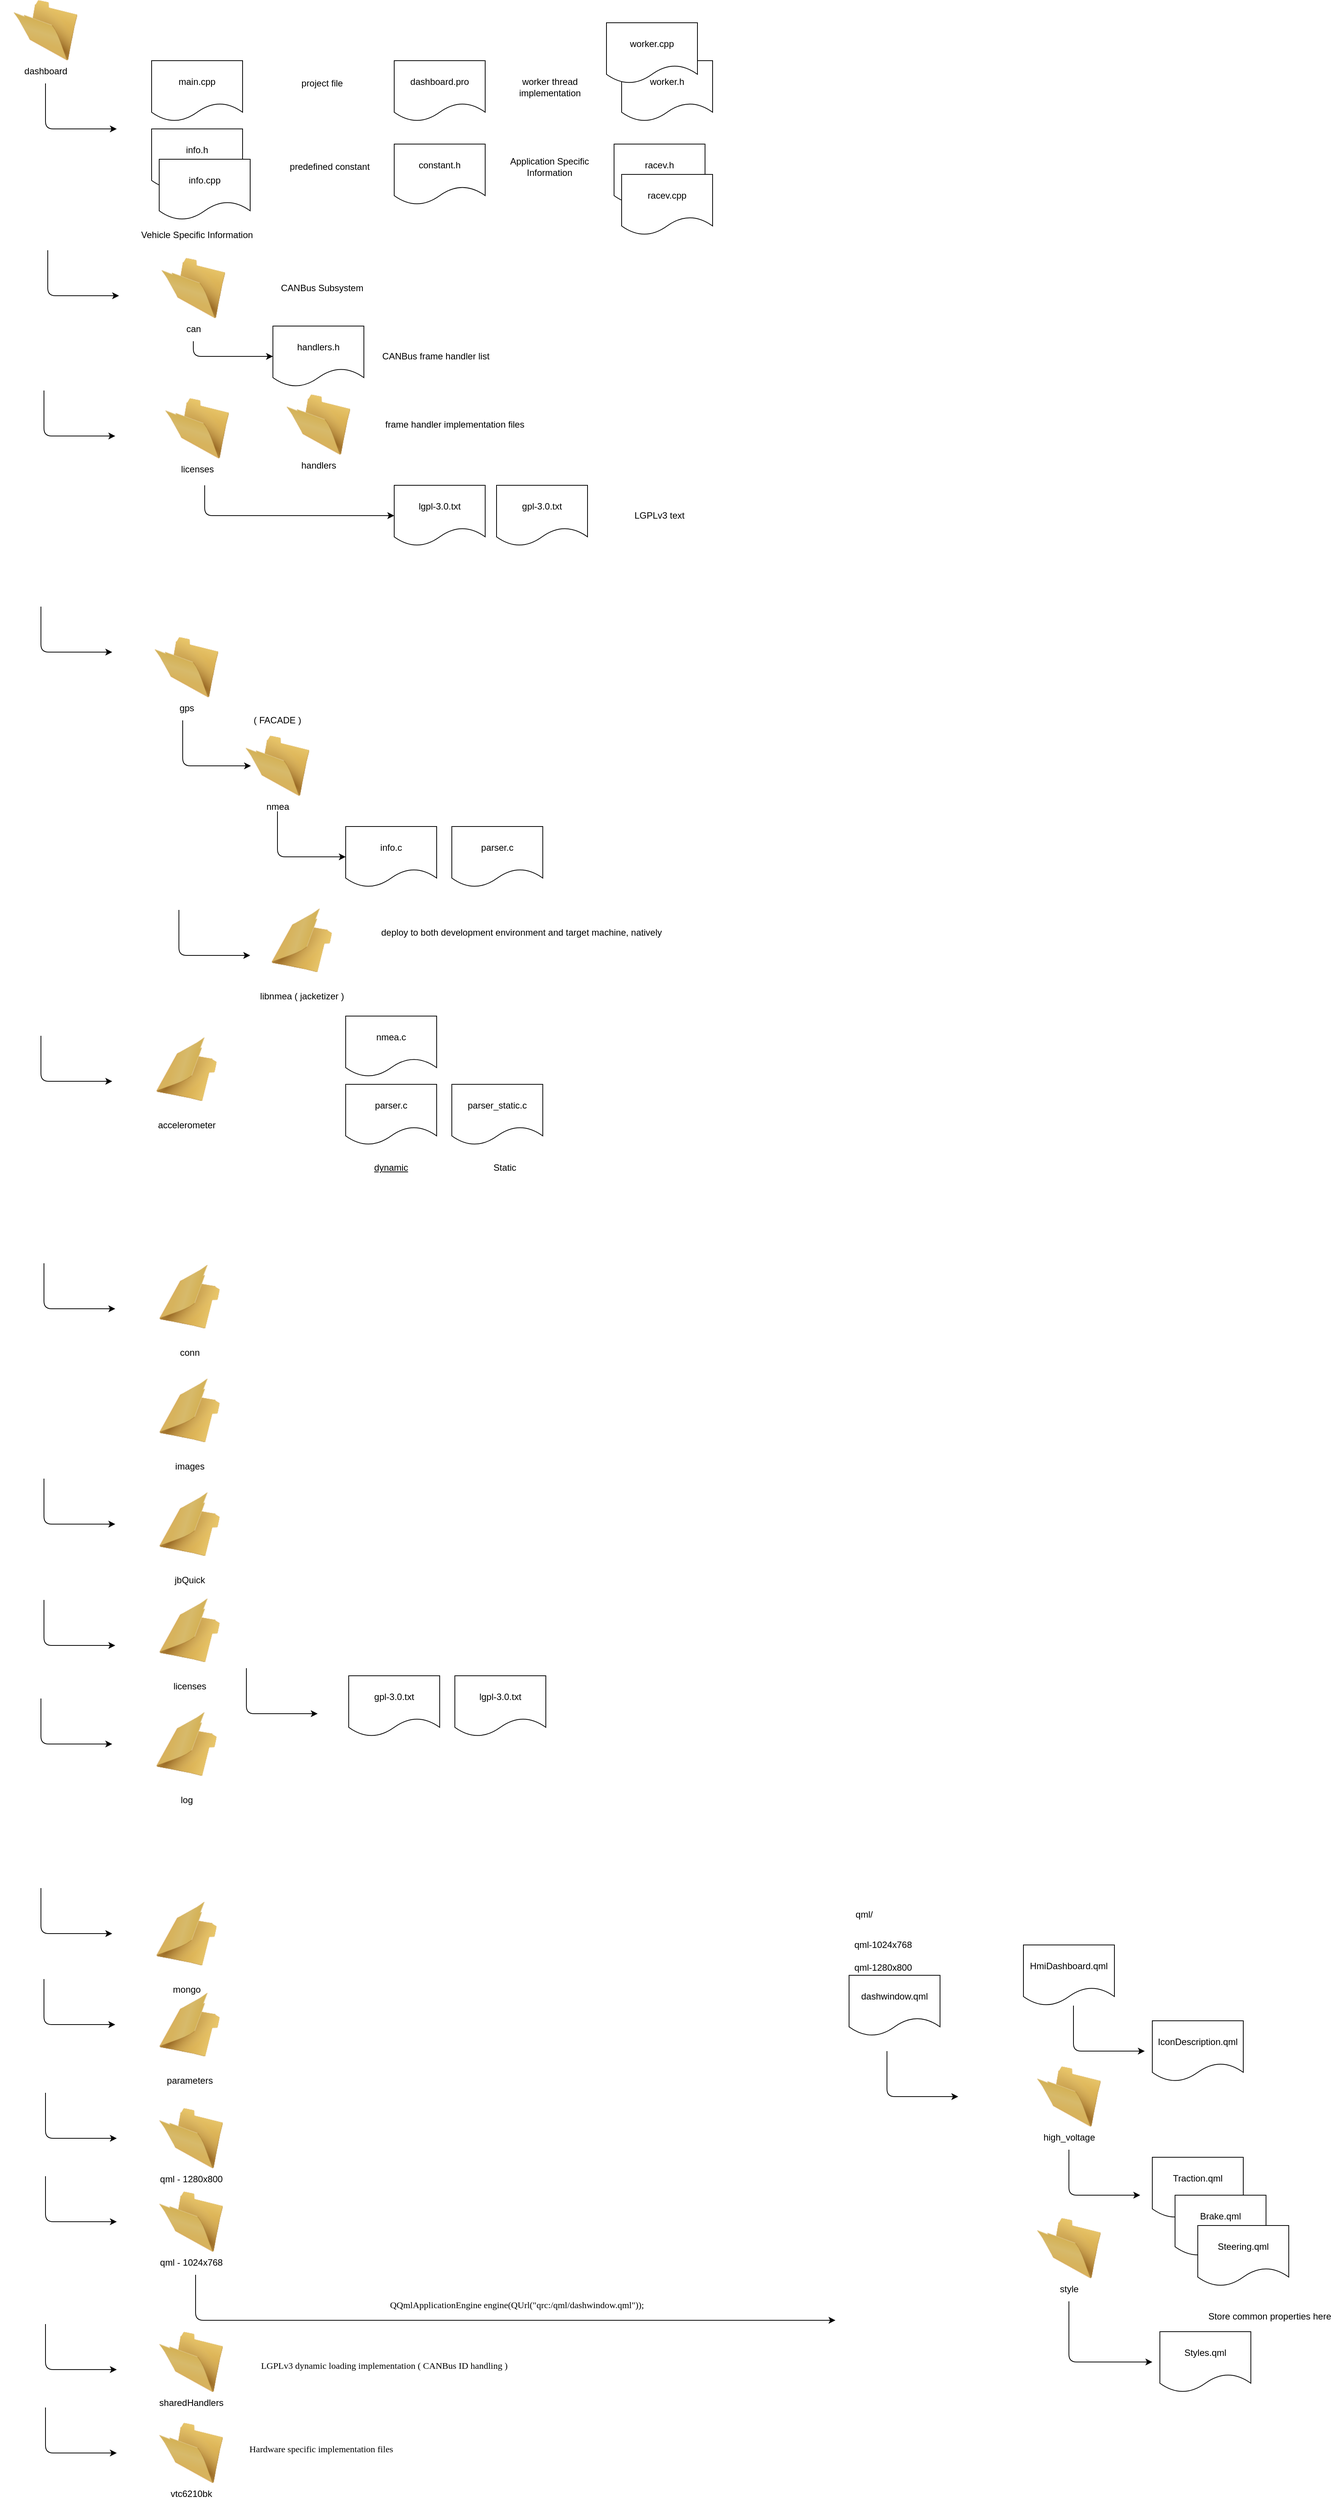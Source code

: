<mxfile version="12.6.6" type="device"><diagram id="2Qo9hM3pa70s_b7-4JUV" name="QML file system"><mxGraphModel dx="2710" dy="1552" grid="1" gridSize="10" guides="1" tooltips="1" connect="1" arrows="1" fold="1" page="1" pageScale="1" pageWidth="1100" pageHeight="850" math="0" shadow="0"><root><mxCell id="0"/><mxCell id="1" parent="0"/><mxCell id="9qoUkN8CMS0uLfwY_qy0-1" value="constant.h" style="shape=document;whiteSpace=wrap;html=1;boundedLbl=1;" parent="1" vertex="1"><mxGeometry x="600" y="270" width="120" height="80" as="geometry"/></mxCell><mxCell id="vB-hh6XUyiRu4YqP2iAy-1" value="IconDescription.qml" style="shape=document;whiteSpace=wrap;html=1;boundedLbl=1;" parent="1" vertex="1"><mxGeometry x="1600" y="2745" width="120" height="80" as="geometry"/></mxCell><mxCell id="vB-hh6XUyiRu4YqP2iAy-2" value="HmiDashboard.qml" style="shape=document;whiteSpace=wrap;html=1;boundedLbl=1;" parent="1" vertex="1"><mxGeometry x="1430" y="2645" width="120" height="80" as="geometry"/></mxCell><mxCell id="vB-hh6XUyiRu4YqP2iAy-4" value="" style="edgeStyle=segmentEdgeStyle;endArrow=classic;html=1;" parent="1" source="vB-hh6XUyiRu4YqP2iAy-2" edge="1"><mxGeometry width="50" height="50" relative="1" as="geometry"><mxPoint x="1456" y="2795" as="sourcePoint"/><mxPoint x="1590" y="2785" as="targetPoint"/><Array as="points"><mxPoint x="1496" y="2785"/></Array></mxGeometry></mxCell><mxCell id="vB-hh6XUyiRu4YqP2iAy-5" value="dashwindow.qml" style="shape=document;whiteSpace=wrap;html=1;boundedLbl=1;" parent="1" vertex="1"><mxGeometry x="1200" y="2685" width="120" height="80" as="geometry"/></mxCell><mxCell id="vB-hh6XUyiRu4YqP2iAy-6" value="" style="edgeStyle=segmentEdgeStyle;endArrow=classic;html=1;" parent="1" edge="1"><mxGeometry width="50" height="50" relative="1" as="geometry"><mxPoint x="1250" y="2785" as="sourcePoint"/><mxPoint x="1344" y="2845" as="targetPoint"/><Array as="points"><mxPoint x="1250" y="2845"/></Array></mxGeometry></mxCell><mxCell id="vB-hh6XUyiRu4YqP2iAy-7" value="main.cpp" style="shape=document;whiteSpace=wrap;html=1;boundedLbl=1;" parent="1" vertex="1"><mxGeometry x="280" y="160" width="120" height="80" as="geometry"/></mxCell><mxCell id="vB-hh6XUyiRu4YqP2iAy-10" value="QQmlApplicationEngine engine(QUrl(&quot;qrc:/qml/dashwindow.qml&quot;));" style="text;html=1;strokeColor=none;fillColor=none;align=center;verticalAlign=middle;whiteSpace=wrap;rounded=0;fontSize=12;fontFamily=Verdana;" parent="1" vertex="1"><mxGeometry x="562" y="3110" width="400" height="20" as="geometry"/></mxCell><mxCell id="LaYg-L5aziiflZVmlGvy-2" value="high_voltage" style="image;html=1;labelBackgroundColor=#ffffff;image=img/lib/clip_art/general/Empty_Folder_128x128.png" parent="1" vertex="1"><mxGeometry x="1430" y="2805" width="120" height="80" as="geometry"/></mxCell><mxCell id="LaYg-L5aziiflZVmlGvy-4" value="Traction.qml" style="shape=document;whiteSpace=wrap;html=1;boundedLbl=1;" parent="1" vertex="1"><mxGeometry x="1600" y="2925" width="120" height="80" as="geometry"/></mxCell><mxCell id="LaYg-L5aziiflZVmlGvy-3" value="Brake.qml" style="shape=document;whiteSpace=wrap;html=1;boundedLbl=1;" parent="1" vertex="1"><mxGeometry x="1630" y="2975" width="120" height="80" as="geometry"/></mxCell><mxCell id="LaYg-L5aziiflZVmlGvy-5" value="Steering.qml" style="shape=document;whiteSpace=wrap;html=1;boundedLbl=1;" parent="1" vertex="1"><mxGeometry x="1660" y="3015" width="120" height="80" as="geometry"/></mxCell><mxCell id="LaYg-L5aziiflZVmlGvy-6" value="" style="edgeStyle=segmentEdgeStyle;endArrow=classic;html=1;" parent="1" edge="1"><mxGeometry width="50" height="50" relative="1" as="geometry"><mxPoint x="1490" y="2915" as="sourcePoint"/><mxPoint x="1584" y="2975" as="targetPoint"/><Array as="points"><mxPoint x="1490" y="2975"/></Array></mxGeometry></mxCell><mxCell id="_x3owak8VGACvOtyZ6JW-2" value="dashboard" style="image;html=1;labelBackgroundColor=#ffffff;image=img/lib/clip_art/general/Empty_Folder_128x128.png" parent="1" vertex="1"><mxGeometry x="80" y="80" width="120" height="80" as="geometry"/></mxCell><mxCell id="_x3owak8VGACvOtyZ6JW-3" value="" style="edgeStyle=segmentEdgeStyle;endArrow=classic;html=1;" parent="1" edge="1" target="oFqsk27iHXoLLRRg6SYa-14"><mxGeometry width="50" height="50" relative="1" as="geometry"><mxPoint x="335" y="530" as="sourcePoint"/><mxPoint x="429" y="590" as="targetPoint"/><Array as="points"><mxPoint x="335" y="550"/></Array></mxGeometry></mxCell><mxCell id="lI11zKO_pm6Z0MIvoD2X-1" value="info.h" style="shape=document;whiteSpace=wrap;html=1;boundedLbl=1;" parent="1" vertex="1"><mxGeometry x="280" y="250" width="120" height="80" as="geometry"/></mxCell><mxCell id="lI11zKO_pm6Z0MIvoD2X-3" value="Vehicle Specific Information" style="text;html=1;strokeColor=none;fillColor=none;align=center;verticalAlign=middle;whiteSpace=wrap;rounded=0;" parent="1" vertex="1"><mxGeometry x="265" y="380" width="150" height="20" as="geometry"/></mxCell><mxCell id="oFqsk27iHXoLLRRg6SYa-1" value="can" style="image;html=1;labelBackgroundColor=#ffffff;image=img/lib/clip_art/general/Empty_Folder_128x128.png" parent="1" vertex="1"><mxGeometry x="275" y="420" width="120" height="80" as="geometry"/></mxCell><mxCell id="oFqsk27iHXoLLRRg6SYa-4" value="handlers" style="image;html=1;labelBackgroundColor=#ffffff;image=img/lib/clip_art/general/Empty_Folder_128x128.png" parent="1" vertex="1"><mxGeometry x="440" y="600" width="120" height="80" as="geometry"/></mxCell><mxCell id="oFqsk27iHXoLLRRg6SYa-13" value="" style="edgeStyle=segmentEdgeStyle;endArrow=classic;html=1;" parent="1" edge="1"><mxGeometry width="50" height="50" relative="1" as="geometry"><mxPoint x="140" y="190" as="sourcePoint"/><mxPoint x="234" y="250" as="targetPoint"/><Array as="points"><mxPoint x="140" y="250"/></Array></mxGeometry></mxCell><mxCell id="oFqsk27iHXoLLRRg6SYa-14" value="handlers.h" style="shape=document;whiteSpace=wrap;html=1;boundedLbl=1;" parent="1" vertex="1"><mxGeometry x="440" y="510" width="120" height="80" as="geometry"/></mxCell><mxCell id="6erqHoim1DSl8u5ZZoCn-1" value="dashboard.pro" style="shape=document;whiteSpace=wrap;html=1;boundedLbl=1;" parent="1" vertex="1"><mxGeometry x="600" y="160" width="120" height="80" as="geometry"/></mxCell><mxCell id="6erqHoim1DSl8u5ZZoCn-2" value="project file" style="text;html=1;strokeColor=none;fillColor=none;align=center;verticalAlign=middle;whiteSpace=wrap;rounded=0;" parent="1" vertex="1"><mxGeometry x="430" y="180" width="150" height="20" as="geometry"/></mxCell><mxCell id="9qoUkN8CMS0uLfwY_qy0-2" value="predefined constant" style="text;html=1;strokeColor=none;fillColor=none;align=center;verticalAlign=middle;whiteSpace=wrap;rounded=0;" parent="1" vertex="1"><mxGeometry x="440" y="290" width="150" height="20" as="geometry"/></mxCell><mxCell id="HpG3TrNWLhN1KbSkms8H-1" value="licenses" style="image;html=1;labelBackgroundColor=#ffffff;image=img/lib/clip_art/general/Empty_Folder_128x128.png" parent="1" vertex="1"><mxGeometry x="280" y="605" width="120" height="80" as="geometry"/></mxCell><mxCell id="HpG3TrNWLhN1KbSkms8H-2" value="" style="edgeStyle=segmentEdgeStyle;endArrow=classic;html=1;" parent="1" edge="1" target="HpG3TrNWLhN1KbSkms8H-3"><mxGeometry width="50" height="50" relative="1" as="geometry"><mxPoint x="350" y="720" as="sourcePoint"/><mxPoint x="444" y="830" as="targetPoint"/><Array as="points"><mxPoint x="350" y="760"/></Array></mxGeometry></mxCell><mxCell id="HpG3TrNWLhN1KbSkms8H-3" value="lgpl-3.0.txt" style="shape=document;whiteSpace=wrap;html=1;boundedLbl=1;" parent="1" vertex="1"><mxGeometry x="600" y="720" width="120" height="80" as="geometry"/></mxCell><mxCell id="TcL49rmx5gC7BxAu-ONK-3" value="gpl-3.0.txt" style="shape=document;whiteSpace=wrap;html=1;boundedLbl=1;" parent="1" vertex="1"><mxGeometry x="735" y="720" width="120" height="80" as="geometry"/></mxCell><mxCell id="50LML0vSwgi9i74bzLHz-1" value="nmea" style="image;html=1;labelBackgroundColor=#ffffff;image=img/lib/clip_art/general/Empty_Folder_128x128.png" parent="1" vertex="1"><mxGeometry x="386" y="1050" width="120" height="80" as="geometry"/></mxCell><mxCell id="50LML0vSwgi9i74bzLHz-2" value="" style="edgeStyle=segmentEdgeStyle;endArrow=classic;html=1;" parent="1" target="50LML0vSwgi9i74bzLHz-3" edge="1"><mxGeometry width="50" height="50" relative="1" as="geometry"><mxPoint x="446" y="1150" as="sourcePoint"/><mxPoint x="540" y="1210" as="targetPoint"/><Array as="points"><mxPoint x="446" y="1210"/></Array></mxGeometry></mxCell><mxCell id="50LML0vSwgi9i74bzLHz-3" value="info.c" style="shape=document;whiteSpace=wrap;html=1;boundedLbl=1;" parent="1" vertex="1"><mxGeometry x="536" y="1170" width="120" height="80" as="geometry"/></mxCell><mxCell id="50LML0vSwgi9i74bzLHz-4" value="parser.c" style="shape=document;whiteSpace=wrap;html=1;boundedLbl=1;" parent="1" vertex="1"><mxGeometry x="676" y="1170" width="120" height="80" as="geometry"/></mxCell><mxCell id="50LML0vSwgi9i74bzLHz-5" value="gps" style="image;html=1;labelBackgroundColor=#ffffff;image=img/lib/clip_art/general/Empty_Folder_128x128.png" parent="1" vertex="1"><mxGeometry x="266" y="920" width="120" height="80" as="geometry"/></mxCell><mxCell id="50LML0vSwgi9i74bzLHz-6" value="" style="edgeStyle=segmentEdgeStyle;endArrow=classic;html=1;" parent="1" edge="1"><mxGeometry width="50" height="50" relative="1" as="geometry"><mxPoint x="321" y="1030" as="sourcePoint"/><mxPoint x="411" y="1090" as="targetPoint"/><Array as="points"><mxPoint x="321" y="1090"/></Array></mxGeometry></mxCell><mxCell id="y8wWQcWGjU4n50ELrJkI-1" value="style" style="image;html=1;labelBackgroundColor=#ffffff;image=img/lib/clip_art/general/Empty_Folder_128x128.png" parent="1" vertex="1"><mxGeometry x="1430" y="3005" width="120" height="80" as="geometry"/></mxCell><mxCell id="y8wWQcWGjU4n50ELrJkI-3" value="" style="edgeStyle=segmentEdgeStyle;endArrow=classic;html=1;" parent="1" edge="1"><mxGeometry width="50" height="50" relative="1" as="geometry"><mxPoint x="1490" y="3115" as="sourcePoint"/><mxPoint x="1600" y="3195" as="targetPoint"/><Array as="points"><mxPoint x="1490" y="3195"/></Array></mxGeometry></mxCell><mxCell id="y8wWQcWGjU4n50ELrJkI-11" value="Styles.qml" style="shape=document;whiteSpace=wrap;html=1;boundedLbl=1;" parent="1" vertex="1"><mxGeometry x="1610" y="3155" width="120" height="80" as="geometry"/></mxCell><mxCell id="y8wWQcWGjU4n50ELrJkI-12" value="Store common properties here" style="text;html=1;strokeColor=none;fillColor=none;align=center;verticalAlign=middle;whiteSpace=wrap;rounded=0;" parent="1" vertex="1"><mxGeometry x="1670" y="3125" width="170" height="20" as="geometry"/></mxCell><mxCell id="a1vsHlSSG4PQJWXMHGbC-1" value="qml/" style="text;html=1;strokeColor=none;fillColor=none;align=center;verticalAlign=middle;whiteSpace=wrap;rounded=0;" parent="1" vertex="1"><mxGeometry x="1200" y="2595" width="40" height="20" as="geometry"/></mxCell><mxCell id="a1vsHlSSG4PQJWXMHGbC-2" value="qml-1024x768" style="text;html=1;strokeColor=none;fillColor=none;align=center;verticalAlign=middle;whiteSpace=wrap;rounded=0;" parent="1" vertex="1"><mxGeometry x="1200" y="2635" width="90" height="20" as="geometry"/></mxCell><mxCell id="a1vsHlSSG4PQJWXMHGbC-3" value="qml-1280x800" style="text;html=1;strokeColor=none;fillColor=none;align=center;verticalAlign=middle;whiteSpace=wrap;rounded=0;" parent="1" vertex="1"><mxGeometry x="1200" y="2665" width="90" height="20" as="geometry"/></mxCell><mxCell id="7vNAW-tB0ng0bXfhOz-B-1" value="libnmea ( jacketizer )" style="image;html=1;labelBackgroundColor=#ffffff;image=img/lib/clip_art/general/Empty_Folder_128x128.png;direction=south;" parent="1" vertex="1"><mxGeometry x="438" y="1260" width="80" height="120" as="geometry"/></mxCell><mxCell id="7vNAW-tB0ng0bXfhOz-B-4" value="( FACADE )" style="text;html=1;strokeColor=none;fillColor=none;align=center;verticalAlign=middle;whiteSpace=wrap;rounded=0;" parent="1" vertex="1"><mxGeometry x="401" y="1020" width="90" height="20" as="geometry"/></mxCell><mxCell id="7vNAW-tB0ng0bXfhOz-B-5" value="nmea.c" style="shape=document;whiteSpace=wrap;html=1;boundedLbl=1;" parent="1" vertex="1"><mxGeometry x="536" y="1420" width="120" height="80" as="geometry"/></mxCell><mxCell id="7vNAW-tB0ng0bXfhOz-B-6" value="parser.c" style="shape=document;whiteSpace=wrap;html=1;boundedLbl=1;" parent="1" vertex="1"><mxGeometry x="536" y="1510" width="120" height="80" as="geometry"/></mxCell><mxCell id="7vNAW-tB0ng0bXfhOz-B-7" value="parser_static.c" style="shape=document;whiteSpace=wrap;html=1;boundedLbl=1;" parent="1" vertex="1"><mxGeometry x="676" y="1510" width="120" height="80" as="geometry"/></mxCell><mxCell id="7vNAW-tB0ng0bXfhOz-B-8" value="dynamic" style="text;html=1;strokeColor=none;fillColor=none;align=center;verticalAlign=middle;whiteSpace=wrap;rounded=0;fontStyle=4" parent="1" vertex="1"><mxGeometry x="576" y="1610" width="40" height="20" as="geometry"/></mxCell><mxCell id="7vNAW-tB0ng0bXfhOz-B-9" value="Static" style="text;html=1;strokeColor=none;fillColor=none;align=center;verticalAlign=middle;whiteSpace=wrap;rounded=0;" parent="1" vertex="1"><mxGeometry x="726" y="1610" width="40" height="20" as="geometry"/></mxCell><mxCell id="7vNAW-tB0ng0bXfhOz-B-13" value="deploy to both development environment and target machine, natively" style="text;html=1;strokeColor=none;fillColor=none;align=center;verticalAlign=middle;whiteSpace=wrap;rounded=0;" parent="1" vertex="1"><mxGeometry x="573" y="1300" width="390" height="20" as="geometry"/></mxCell><mxCell id="bPckU_UB4h-ShNhqP0l3-1" value="accelerometer" style="image;html=1;labelBackgroundColor=#ffffff;image=img/lib/clip_art/general/Empty_Folder_128x128.png;direction=south;" vertex="1" parent="1"><mxGeometry x="286" y="1430" width="80" height="120" as="geometry"/></mxCell><mxCell id="bPckU_UB4h-ShNhqP0l3-2" value="" style="edgeStyle=segmentEdgeStyle;endArrow=classic;html=1;" edge="1" parent="1"><mxGeometry width="50" height="50" relative="1" as="geometry"><mxPoint x="143" y="410" as="sourcePoint"/><mxPoint x="237" y="470" as="targetPoint"/><Array as="points"><mxPoint x="143" y="470"/></Array></mxGeometry></mxCell><mxCell id="bPckU_UB4h-ShNhqP0l3-3" value="" style="edgeStyle=segmentEdgeStyle;endArrow=classic;html=1;" edge="1" parent="1"><mxGeometry width="50" height="50" relative="1" as="geometry"><mxPoint x="138" y="595" as="sourcePoint"/><mxPoint x="232" y="655" as="targetPoint"/><Array as="points"><mxPoint x="138" y="655"/></Array></mxGeometry></mxCell><mxCell id="bPckU_UB4h-ShNhqP0l3-4" value="" style="edgeStyle=segmentEdgeStyle;endArrow=classic;html=1;" edge="1" parent="1"><mxGeometry width="50" height="50" relative="1" as="geometry"><mxPoint x="134" y="880" as="sourcePoint"/><mxPoint x="228" y="940" as="targetPoint"/><Array as="points"><mxPoint x="134" y="940"/></Array></mxGeometry></mxCell><mxCell id="bPckU_UB4h-ShNhqP0l3-5" value="" style="edgeStyle=segmentEdgeStyle;endArrow=classic;html=1;" edge="1" parent="1"><mxGeometry width="50" height="50" relative="1" as="geometry"><mxPoint x="134" y="1446" as="sourcePoint"/><mxPoint x="228" y="1506" as="targetPoint"/><Array as="points"><mxPoint x="134" y="1506"/></Array></mxGeometry></mxCell><mxCell id="bPckU_UB4h-ShNhqP0l3-6" value="conn" style="image;html=1;labelBackgroundColor=#ffffff;image=img/lib/clip_art/general/Empty_Folder_128x128.png;direction=south;" vertex="1" parent="1"><mxGeometry x="290" y="1730" width="80" height="120" as="geometry"/></mxCell><mxCell id="bPckU_UB4h-ShNhqP0l3-7" value="" style="edgeStyle=segmentEdgeStyle;endArrow=classic;html=1;" edge="1" parent="1"><mxGeometry width="50" height="50" relative="1" as="geometry"><mxPoint x="138" y="1746" as="sourcePoint"/><mxPoint x="232" y="1806" as="targetPoint"/><Array as="points"><mxPoint x="138" y="1806"/></Array></mxGeometry></mxCell><mxCell id="bPckU_UB4h-ShNhqP0l3-14" value="" style="edgeStyle=segmentEdgeStyle;endArrow=classic;html=1;" edge="1" parent="1"><mxGeometry width="50" height="50" relative="1" as="geometry"><mxPoint x="316" y="1280" as="sourcePoint"/><mxPoint x="410" y="1340" as="targetPoint"/><Array as="points"><mxPoint x="316" y="1340"/></Array></mxGeometry></mxCell><mxCell id="bPckU_UB4h-ShNhqP0l3-16" value="images" style="image;html=1;labelBackgroundColor=#ffffff;image=img/lib/clip_art/general/Empty_Folder_128x128.png;direction=south;" vertex="1" parent="1"><mxGeometry x="290" y="1880" width="80" height="120" as="geometry"/></mxCell><mxCell id="bPckU_UB4h-ShNhqP0l3-22" value="jbQuick" style="image;html=1;labelBackgroundColor=#ffffff;image=img/lib/clip_art/general/Empty_Folder_128x128.png;direction=south;" vertex="1" parent="1"><mxGeometry x="290" y="2030" width="80" height="120" as="geometry"/></mxCell><mxCell id="bPckU_UB4h-ShNhqP0l3-25" value="" style="edgeStyle=segmentEdgeStyle;endArrow=classic;html=1;" edge="1" parent="1"><mxGeometry width="50" height="50" relative="1" as="geometry"><mxPoint x="138" y="2030" as="sourcePoint"/><mxPoint x="232" y="2090" as="targetPoint"/><Array as="points"><mxPoint x="138" y="2090"/></Array></mxGeometry></mxCell><mxCell id="bPckU_UB4h-ShNhqP0l3-28" value="licenses" style="image;html=1;labelBackgroundColor=#ffffff;image=img/lib/clip_art/general/Empty_Folder_128x128.png;direction=south;" vertex="1" parent="1"><mxGeometry x="290" y="2170" width="80" height="120" as="geometry"/></mxCell><mxCell id="bPckU_UB4h-ShNhqP0l3-29" value="" style="edgeStyle=segmentEdgeStyle;endArrow=classic;html=1;" edge="1" parent="1"><mxGeometry width="50" height="50" relative="1" as="geometry"><mxPoint x="138" y="2190" as="sourcePoint"/><mxPoint x="232" y="2250" as="targetPoint"/><Array as="points"><mxPoint x="138" y="2250"/></Array></mxGeometry></mxCell><mxCell id="bPckU_UB4h-ShNhqP0l3-30" value="gpl-3.0.txt" style="shape=document;whiteSpace=wrap;html=1;boundedLbl=1;" vertex="1" parent="1"><mxGeometry x="540" y="2290" width="120" height="80" as="geometry"/></mxCell><mxCell id="bPckU_UB4h-ShNhqP0l3-31" value="lgpl-3.0.txt" style="shape=document;whiteSpace=wrap;html=1;boundedLbl=1;" vertex="1" parent="1"><mxGeometry x="680" y="2290" width="120" height="80" as="geometry"/></mxCell><mxCell id="bPckU_UB4h-ShNhqP0l3-34" value="" style="edgeStyle=segmentEdgeStyle;endArrow=classic;html=1;" edge="1" parent="1"><mxGeometry width="50" height="50" relative="1" as="geometry"><mxPoint x="405" y="2280" as="sourcePoint"/><mxPoint x="499" y="2340" as="targetPoint"/><Array as="points"><mxPoint x="405" y="2340"/></Array></mxGeometry></mxCell><mxCell id="bPckU_UB4h-ShNhqP0l3-35" value="log" style="image;html=1;labelBackgroundColor=#ffffff;image=img/lib/clip_art/general/Empty_Folder_128x128.png;direction=south;" vertex="1" parent="1"><mxGeometry x="286" y="2320" width="80" height="120" as="geometry"/></mxCell><mxCell id="bPckU_UB4h-ShNhqP0l3-36" value="" style="edgeStyle=segmentEdgeStyle;endArrow=classic;html=1;" edge="1" parent="1"><mxGeometry width="50" height="50" relative="1" as="geometry"><mxPoint x="134" y="2320" as="sourcePoint"/><mxPoint x="228" y="2380" as="targetPoint"/><Array as="points"><mxPoint x="134" y="2380"/></Array></mxGeometry></mxCell><mxCell id="bPckU_UB4h-ShNhqP0l3-38" value="mongo" style="image;html=1;labelBackgroundColor=#ffffff;image=img/lib/clip_art/general/Empty_Folder_128x128.png;direction=south;" vertex="1" parent="1"><mxGeometry x="286" y="2570" width="80" height="120" as="geometry"/></mxCell><mxCell id="bPckU_UB4h-ShNhqP0l3-39" value="" style="edgeStyle=segmentEdgeStyle;endArrow=classic;html=1;" edge="1" parent="1"><mxGeometry width="50" height="50" relative="1" as="geometry"><mxPoint x="134" y="2570" as="sourcePoint"/><mxPoint x="228" y="2630" as="targetPoint"/><Array as="points"><mxPoint x="134" y="2630"/></Array></mxGeometry></mxCell><mxCell id="bPckU_UB4h-ShNhqP0l3-40" value="parameters" style="image;html=1;labelBackgroundColor=#ffffff;image=img/lib/clip_art/general/Empty_Folder_128x128.png;direction=south;" vertex="1" parent="1"><mxGeometry x="290" y="2690" width="80" height="120" as="geometry"/></mxCell><mxCell id="bPckU_UB4h-ShNhqP0l3-41" value="" style="edgeStyle=segmentEdgeStyle;endArrow=classic;html=1;" edge="1" parent="1"><mxGeometry width="50" height="50" relative="1" as="geometry"><mxPoint x="138" y="2690" as="sourcePoint"/><mxPoint x="232" y="2750" as="targetPoint"/><Array as="points"><mxPoint x="138" y="2750"/></Array></mxGeometry></mxCell><mxCell id="bPckU_UB4h-ShNhqP0l3-42" value="qml - 1280x800" style="image;html=1;labelBackgroundColor=#ffffff;image=img/lib/clip_art/general/Empty_Folder_128x128.png" vertex="1" parent="1"><mxGeometry x="272" y="2860" width="120" height="80" as="geometry"/></mxCell><mxCell id="bPckU_UB4h-ShNhqP0l3-43" value="" style="edgeStyle=segmentEdgeStyle;endArrow=classic;html=1;" edge="1" parent="1"><mxGeometry width="50" height="50" relative="1" as="geometry"><mxPoint x="140" y="2840" as="sourcePoint"/><mxPoint x="234" y="2900" as="targetPoint"/><Array as="points"><mxPoint x="140" y="2900"/></Array></mxGeometry></mxCell><mxCell id="bPckU_UB4h-ShNhqP0l3-46" value="qml - 1024x768" style="image;html=1;labelBackgroundColor=#ffffff;image=img/lib/clip_art/general/Empty_Folder_128x128.png" vertex="1" parent="1"><mxGeometry x="272" y="2970" width="120" height="80" as="geometry"/></mxCell><mxCell id="bPckU_UB4h-ShNhqP0l3-47" value="" style="edgeStyle=segmentEdgeStyle;endArrow=classic;html=1;" edge="1" parent="1"><mxGeometry width="50" height="50" relative="1" as="geometry"><mxPoint x="140" y="2950" as="sourcePoint"/><mxPoint x="234" y="3010" as="targetPoint"/><Array as="points"><mxPoint x="140" y="3010"/></Array></mxGeometry></mxCell><mxCell id="bPckU_UB4h-ShNhqP0l3-48" value="sharedHandlers" style="image;html=1;labelBackgroundColor=#ffffff;image=img/lib/clip_art/general/Empty_Folder_128x128.png" vertex="1" parent="1"><mxGeometry x="272" y="3155" width="120" height="80" as="geometry"/></mxCell><mxCell id="bPckU_UB4h-ShNhqP0l3-49" value="" style="edgeStyle=segmentEdgeStyle;endArrow=classic;html=1;" edge="1" parent="1"><mxGeometry width="50" height="50" relative="1" as="geometry"><mxPoint x="140" y="3145" as="sourcePoint"/><mxPoint x="234" y="3205" as="targetPoint"/><Array as="points"><mxPoint x="140" y="3205"/></Array></mxGeometry></mxCell><mxCell id="bPckU_UB4h-ShNhqP0l3-50" value="vtc6210bk" style="image;html=1;labelBackgroundColor=#ffffff;image=img/lib/clip_art/general/Empty_Folder_128x128.png" vertex="1" parent="1"><mxGeometry x="272" y="3275" width="120" height="80" as="geometry"/></mxCell><mxCell id="bPckU_UB4h-ShNhqP0l3-51" value="" style="edgeStyle=segmentEdgeStyle;endArrow=classic;html=1;" edge="1" parent="1"><mxGeometry width="50" height="50" relative="1" as="geometry"><mxPoint x="140" y="3255" as="sourcePoint"/><mxPoint x="234" y="3315" as="targetPoint"/><Array as="points"><mxPoint x="140" y="3315"/></Array></mxGeometry></mxCell><mxCell id="bPckU_UB4h-ShNhqP0l3-52" value="" style="edgeStyle=segmentEdgeStyle;endArrow=classic;html=1;" edge="1" parent="1"><mxGeometry width="50" height="50" relative="1" as="geometry"><mxPoint x="338" y="3080" as="sourcePoint"/><mxPoint x="1182" y="3140" as="targetPoint"/><Array as="points"><mxPoint x="338" y="3140"/></Array></mxGeometry></mxCell><mxCell id="bPckU_UB4h-ShNhqP0l3-53" value="CANBus Subsystem" style="text;html=1;strokeColor=none;fillColor=none;align=center;verticalAlign=middle;whiteSpace=wrap;rounded=0;" vertex="1" parent="1"><mxGeometry x="430" y="450" width="150" height="20" as="geometry"/></mxCell><mxCell id="bPckU_UB4h-ShNhqP0l3-54" value="racev.h" style="shape=document;whiteSpace=wrap;html=1;boundedLbl=1;" vertex="1" parent="1"><mxGeometry x="890" y="270" width="120" height="80" as="geometry"/></mxCell><mxCell id="bPckU_UB4h-ShNhqP0l3-55" value="Application Specific Information" style="text;html=1;strokeColor=none;fillColor=none;align=center;verticalAlign=middle;whiteSpace=wrap;rounded=0;" vertex="1" parent="1"><mxGeometry x="730" y="290" width="150" height="20" as="geometry"/></mxCell><mxCell id="bPckU_UB4h-ShNhqP0l3-56" value="CANBus frame handler list" style="text;html=1;strokeColor=none;fillColor=none;align=center;verticalAlign=middle;whiteSpace=wrap;rounded=0;" vertex="1" parent="1"><mxGeometry x="580" y="540" width="150" height="20" as="geometry"/></mxCell><mxCell id="bPckU_UB4h-ShNhqP0l3-57" value="frame handler implementation files" style="text;html=1;strokeColor=none;fillColor=none;align=center;verticalAlign=middle;whiteSpace=wrap;rounded=0;" vertex="1" parent="1"><mxGeometry x="570" y="630" width="220" height="20" as="geometry"/></mxCell><mxCell id="bPckU_UB4h-ShNhqP0l3-58" value="LGPLv3 text" style="text;html=1;strokeColor=none;fillColor=none;align=center;verticalAlign=middle;whiteSpace=wrap;rounded=0;" vertex="1" parent="1"><mxGeometry x="875" y="750" width="150" height="20" as="geometry"/></mxCell><mxCell id="bPckU_UB4h-ShNhqP0l3-59" value="LGPLv3 dynamic loading implementation ( CANBus ID handling )" style="text;html=1;strokeColor=none;fillColor=none;align=center;verticalAlign=middle;whiteSpace=wrap;rounded=0;fontSize=12;fontFamily=Verdana;" vertex="1" parent="1"><mxGeometry x="392" y="3190" width="390" height="20" as="geometry"/></mxCell><mxCell id="bPckU_UB4h-ShNhqP0l3-60" value="Hardware specific implementation files" style="text;html=1;strokeColor=none;fillColor=none;align=left;verticalAlign=middle;whiteSpace=wrap;rounded=0;fontSize=12;fontFamily=Verdana;" vertex="1" parent="1"><mxGeometry x="407" y="3300" width="230" height="20" as="geometry"/></mxCell><mxCell id="bPckU_UB4h-ShNhqP0l3-61" value="racev.cpp" style="shape=document;whiteSpace=wrap;html=1;boundedLbl=1;" vertex="1" parent="1"><mxGeometry x="900" y="310" width="120" height="80" as="geometry"/></mxCell><mxCell id="bPckU_UB4h-ShNhqP0l3-62" value="info.cpp" style="shape=document;whiteSpace=wrap;html=1;boundedLbl=1;" vertex="1" parent="1"><mxGeometry x="290" y="290" width="120" height="80" as="geometry"/></mxCell><mxCell id="bPckU_UB4h-ShNhqP0l3-63" value="worker.h" style="shape=document;whiteSpace=wrap;html=1;boundedLbl=1;" vertex="1" parent="1"><mxGeometry x="900" y="160" width="120" height="80" as="geometry"/></mxCell><mxCell id="bPckU_UB4h-ShNhqP0l3-64" value="worker.cpp" style="shape=document;whiteSpace=wrap;html=1;boundedLbl=1;" vertex="1" parent="1"><mxGeometry x="880" y="110" width="120" height="80" as="geometry"/></mxCell><mxCell id="bPckU_UB4h-ShNhqP0l3-65" value="&lt;div&gt;worker thread implementation&lt;br&gt;&lt;/div&gt;" style="text;html=1;strokeColor=none;fillColor=none;align=center;verticalAlign=middle;whiteSpace=wrap;rounded=0;" vertex="1" parent="1"><mxGeometry x="747.5" y="180" width="115" height="30" as="geometry"/></mxCell></root></mxGraphModel></diagram></mxfile>